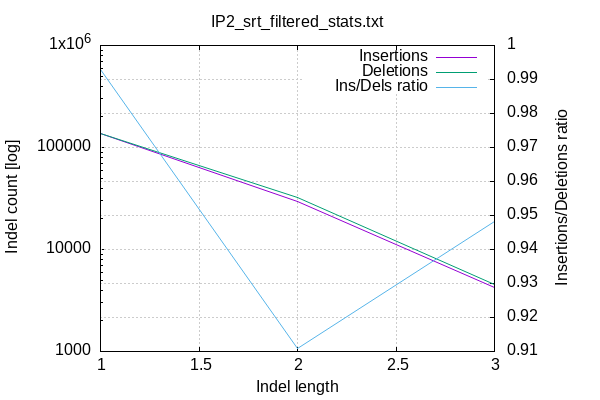 
        set terminal png size 600,400 truecolor
        set output "/home/qianhui/deaf1_chipseq/data/02_data_processed/samplestats/IP2_srt_filtered_stats/indel-dist.png"
        set grid xtics ytics y2tics back lc rgb "#cccccc"
        set style line 1 linetype 1  linecolor rgb "red"
        set style line 2 linetype 2  linecolor rgb "black"
        set style line 3 linetype 3  linecolor rgb "green"
        set style increment user
        set ylabel "Indel count [log]"
        set xlabel "Indel length"
        set y2label "Insertions/Deletions ratio"
        set log y
        set y2tics nomirror
        set ytics nomirror
        set title "IP2_srt_filtered_stats.txt" noenhanced
        plot '-' w l ti 'Insertions', '-' w l ti 'Deletions', '-' axes x1y2 w l ti "Ins/Dels ratio"
    1	136811
2	29374
3	4282
end
1	137789
2	32250
3	4516
end
1	0.992902
2	0.910822
3	0.948184
end
